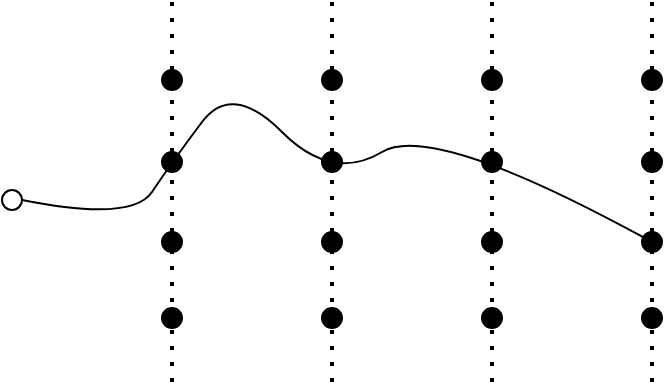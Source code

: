 <mxfile version="26.1.0">
  <diagram name="Page-1" id="QDjrbl9JWhf1gbIu36qh">
    <mxGraphModel dx="494" dy="200" grid="1" gridSize="10" guides="1" tooltips="1" connect="1" arrows="1" fold="1" page="1" pageScale="1" pageWidth="850" pageHeight="1100" math="0" shadow="0">
      <root>
        <mxCell id="0" />
        <mxCell id="1" parent="0" />
        <mxCell id="h15WSgAlARB5DA-Wum4t-1" value="" style="ellipse;whiteSpace=wrap;html=1;aspect=fixed;" vertex="1" parent="1">
          <mxGeometry x="155" y="334" width="10" height="10" as="geometry" />
        </mxCell>
        <mxCell id="h15WSgAlARB5DA-Wum4t-3" value="" style="endArrow=none;dashed=1;html=1;dashPattern=1 3;strokeWidth=2;rounded=0;" edge="1" parent="1" source="h15WSgAlARB5DA-Wum4t-14">
          <mxGeometry width="50" height="50" relative="1" as="geometry">
            <mxPoint x="240" y="430" as="sourcePoint" />
            <mxPoint x="240" y="240" as="targetPoint" />
          </mxGeometry>
        </mxCell>
        <mxCell id="h15WSgAlARB5DA-Wum4t-7" value="" style="ellipse;whiteSpace=wrap;html=1;aspect=fixed;fillColor=#000000;" vertex="1" parent="1">
          <mxGeometry x="235" y="393" width="10" height="10" as="geometry" />
        </mxCell>
        <mxCell id="h15WSgAlARB5DA-Wum4t-11" value="" style="endArrow=none;dashed=1;html=1;dashPattern=1 3;strokeWidth=2;rounded=0;" edge="1" parent="1" target="h15WSgAlARB5DA-Wum4t-10">
          <mxGeometry width="50" height="50" relative="1" as="geometry">
            <mxPoint x="240" y="430" as="sourcePoint" />
            <mxPoint x="240" y="220" as="targetPoint" />
          </mxGeometry>
        </mxCell>
        <mxCell id="h15WSgAlARB5DA-Wum4t-10" value="" style="ellipse;whiteSpace=wrap;html=1;aspect=fixed;fillColor=#000000;" vertex="1" parent="1">
          <mxGeometry x="235" y="355" width="10" height="10" as="geometry" />
        </mxCell>
        <mxCell id="h15WSgAlARB5DA-Wum4t-13" value="" style="endArrow=none;dashed=1;html=1;dashPattern=1 3;strokeWidth=2;rounded=0;" edge="1" parent="1" source="h15WSgAlARB5DA-Wum4t-10" target="h15WSgAlARB5DA-Wum4t-12">
          <mxGeometry width="50" height="50" relative="1" as="geometry">
            <mxPoint x="240" y="355" as="sourcePoint" />
            <mxPoint x="240" y="220" as="targetPoint" />
          </mxGeometry>
        </mxCell>
        <mxCell id="h15WSgAlARB5DA-Wum4t-12" value="" style="ellipse;whiteSpace=wrap;html=1;aspect=fixed;fillColor=#000000;" vertex="1" parent="1">
          <mxGeometry x="235" y="315" width="10" height="10" as="geometry" />
        </mxCell>
        <mxCell id="h15WSgAlARB5DA-Wum4t-15" value="" style="endArrow=none;dashed=1;html=1;dashPattern=1 3;strokeWidth=2;rounded=0;" edge="1" parent="1" source="h15WSgAlARB5DA-Wum4t-12" target="h15WSgAlARB5DA-Wum4t-14">
          <mxGeometry width="50" height="50" relative="1" as="geometry">
            <mxPoint x="240" y="315" as="sourcePoint" />
            <mxPoint x="240" y="220" as="targetPoint" />
          </mxGeometry>
        </mxCell>
        <mxCell id="h15WSgAlARB5DA-Wum4t-14" value="" style="ellipse;whiteSpace=wrap;html=1;aspect=fixed;fillColor=#000000;" vertex="1" parent="1">
          <mxGeometry x="235" y="274" width="10" height="10" as="geometry" />
        </mxCell>
        <mxCell id="h15WSgAlARB5DA-Wum4t-16" value="" style="endArrow=none;dashed=1;html=1;dashPattern=1 3;strokeWidth=2;rounded=0;" edge="1" parent="1" source="h15WSgAlARB5DA-Wum4t-23">
          <mxGeometry width="50" height="50" relative="1" as="geometry">
            <mxPoint x="320" y="430" as="sourcePoint" />
            <mxPoint x="320" y="240" as="targetPoint" />
          </mxGeometry>
        </mxCell>
        <mxCell id="h15WSgAlARB5DA-Wum4t-17" value="" style="ellipse;whiteSpace=wrap;html=1;aspect=fixed;fillColor=#000000;" vertex="1" parent="1">
          <mxGeometry x="315" y="393" width="10" height="10" as="geometry" />
        </mxCell>
        <mxCell id="h15WSgAlARB5DA-Wum4t-18" value="" style="endArrow=none;dashed=1;html=1;dashPattern=1 3;strokeWidth=2;rounded=0;" edge="1" parent="1" target="h15WSgAlARB5DA-Wum4t-19">
          <mxGeometry width="50" height="50" relative="1" as="geometry">
            <mxPoint x="320" y="430" as="sourcePoint" />
            <mxPoint x="320" y="220" as="targetPoint" />
          </mxGeometry>
        </mxCell>
        <mxCell id="h15WSgAlARB5DA-Wum4t-19" value="" style="ellipse;whiteSpace=wrap;html=1;aspect=fixed;fillColor=#000000;" vertex="1" parent="1">
          <mxGeometry x="315" y="355" width="10" height="10" as="geometry" />
        </mxCell>
        <mxCell id="h15WSgAlARB5DA-Wum4t-20" value="" style="endArrow=none;dashed=1;html=1;dashPattern=1 3;strokeWidth=2;rounded=0;" edge="1" parent="1" source="h15WSgAlARB5DA-Wum4t-19" target="h15WSgAlARB5DA-Wum4t-21">
          <mxGeometry width="50" height="50" relative="1" as="geometry">
            <mxPoint x="320" y="355" as="sourcePoint" />
            <mxPoint x="320" y="220" as="targetPoint" />
          </mxGeometry>
        </mxCell>
        <mxCell id="h15WSgAlARB5DA-Wum4t-21" value="" style="ellipse;whiteSpace=wrap;html=1;aspect=fixed;fillColor=#000000;" vertex="1" parent="1">
          <mxGeometry x="315" y="315" width="10" height="10" as="geometry" />
        </mxCell>
        <mxCell id="h15WSgAlARB5DA-Wum4t-22" value="" style="endArrow=none;dashed=1;html=1;dashPattern=1 3;strokeWidth=2;rounded=0;" edge="1" parent="1" source="h15WSgAlARB5DA-Wum4t-21" target="h15WSgAlARB5DA-Wum4t-23">
          <mxGeometry width="50" height="50" relative="1" as="geometry">
            <mxPoint x="320" y="315" as="sourcePoint" />
            <mxPoint x="320" y="220" as="targetPoint" />
          </mxGeometry>
        </mxCell>
        <mxCell id="h15WSgAlARB5DA-Wum4t-23" value="" style="ellipse;whiteSpace=wrap;html=1;aspect=fixed;fillColor=#000000;" vertex="1" parent="1">
          <mxGeometry x="315" y="274" width="10" height="10" as="geometry" />
        </mxCell>
        <mxCell id="h15WSgAlARB5DA-Wum4t-40" value="" style="endArrow=none;dashed=1;html=1;dashPattern=1 3;strokeWidth=2;rounded=0;" edge="1" parent="1" source="h15WSgAlARB5DA-Wum4t-47">
          <mxGeometry width="50" height="50" relative="1" as="geometry">
            <mxPoint x="400" y="430" as="sourcePoint" />
            <mxPoint x="400" y="240" as="targetPoint" />
          </mxGeometry>
        </mxCell>
        <mxCell id="h15WSgAlARB5DA-Wum4t-41" value="" style="ellipse;whiteSpace=wrap;html=1;aspect=fixed;fillColor=#000000;" vertex="1" parent="1">
          <mxGeometry x="395" y="393" width="10" height="10" as="geometry" />
        </mxCell>
        <mxCell id="h15WSgAlARB5DA-Wum4t-42" value="" style="endArrow=none;dashed=1;html=1;dashPattern=1 3;strokeWidth=2;rounded=0;" edge="1" parent="1" target="h15WSgAlARB5DA-Wum4t-43">
          <mxGeometry width="50" height="50" relative="1" as="geometry">
            <mxPoint x="400" y="430" as="sourcePoint" />
            <mxPoint x="400" y="220" as="targetPoint" />
          </mxGeometry>
        </mxCell>
        <mxCell id="h15WSgAlARB5DA-Wum4t-43" value="" style="ellipse;whiteSpace=wrap;html=1;aspect=fixed;fillColor=#000000;" vertex="1" parent="1">
          <mxGeometry x="395" y="355" width="10" height="10" as="geometry" />
        </mxCell>
        <mxCell id="h15WSgAlARB5DA-Wum4t-44" value="" style="endArrow=none;dashed=1;html=1;dashPattern=1 3;strokeWidth=2;rounded=0;" edge="1" parent="1" source="h15WSgAlARB5DA-Wum4t-43" target="h15WSgAlARB5DA-Wum4t-45">
          <mxGeometry width="50" height="50" relative="1" as="geometry">
            <mxPoint x="400" y="355" as="sourcePoint" />
            <mxPoint x="400" y="220" as="targetPoint" />
          </mxGeometry>
        </mxCell>
        <mxCell id="h15WSgAlARB5DA-Wum4t-45" value="" style="ellipse;whiteSpace=wrap;html=1;aspect=fixed;fillColor=#000000;" vertex="1" parent="1">
          <mxGeometry x="395" y="315" width="10" height="10" as="geometry" />
        </mxCell>
        <mxCell id="h15WSgAlARB5DA-Wum4t-46" value="" style="endArrow=none;dashed=1;html=1;dashPattern=1 3;strokeWidth=2;rounded=0;" edge="1" parent="1" source="h15WSgAlARB5DA-Wum4t-45" target="h15WSgAlARB5DA-Wum4t-47">
          <mxGeometry width="50" height="50" relative="1" as="geometry">
            <mxPoint x="400" y="315" as="sourcePoint" />
            <mxPoint x="400" y="220" as="targetPoint" />
          </mxGeometry>
        </mxCell>
        <mxCell id="h15WSgAlARB5DA-Wum4t-47" value="" style="ellipse;whiteSpace=wrap;html=1;aspect=fixed;fillColor=#000000;" vertex="1" parent="1">
          <mxGeometry x="395" y="274" width="10" height="10" as="geometry" />
        </mxCell>
        <mxCell id="h15WSgAlARB5DA-Wum4t-48" value="" style="endArrow=none;dashed=1;html=1;dashPattern=1 3;strokeWidth=2;rounded=0;" edge="1" parent="1" source="h15WSgAlARB5DA-Wum4t-55">
          <mxGeometry width="50" height="50" relative="1" as="geometry">
            <mxPoint x="480" y="430" as="sourcePoint" />
            <mxPoint x="480" y="240" as="targetPoint" />
          </mxGeometry>
        </mxCell>
        <mxCell id="h15WSgAlARB5DA-Wum4t-49" value="" style="ellipse;whiteSpace=wrap;html=1;aspect=fixed;fillColor=#000000;" vertex="1" parent="1">
          <mxGeometry x="475" y="393" width="10" height="10" as="geometry" />
        </mxCell>
        <mxCell id="h15WSgAlARB5DA-Wum4t-50" value="" style="endArrow=none;dashed=1;html=1;dashPattern=1 3;strokeWidth=2;rounded=0;" edge="1" parent="1" target="h15WSgAlARB5DA-Wum4t-51">
          <mxGeometry width="50" height="50" relative="1" as="geometry">
            <mxPoint x="480" y="430" as="sourcePoint" />
            <mxPoint x="480" y="220" as="targetPoint" />
          </mxGeometry>
        </mxCell>
        <mxCell id="h15WSgAlARB5DA-Wum4t-51" value="" style="ellipse;whiteSpace=wrap;html=1;aspect=fixed;fillColor=#000000;" vertex="1" parent="1">
          <mxGeometry x="475" y="355" width="10" height="10" as="geometry" />
        </mxCell>
        <mxCell id="h15WSgAlARB5DA-Wum4t-52" value="" style="endArrow=none;dashed=1;html=1;dashPattern=1 3;strokeWidth=2;rounded=0;" edge="1" parent="1" source="h15WSgAlARB5DA-Wum4t-51" target="h15WSgAlARB5DA-Wum4t-53">
          <mxGeometry width="50" height="50" relative="1" as="geometry">
            <mxPoint x="480" y="355" as="sourcePoint" />
            <mxPoint x="480" y="220" as="targetPoint" />
          </mxGeometry>
        </mxCell>
        <mxCell id="h15WSgAlARB5DA-Wum4t-53" value="" style="ellipse;whiteSpace=wrap;html=1;aspect=fixed;fillColor=#000000;" vertex="1" parent="1">
          <mxGeometry x="475" y="315" width="10" height="10" as="geometry" />
        </mxCell>
        <mxCell id="h15WSgAlARB5DA-Wum4t-54" value="" style="endArrow=none;dashed=1;html=1;dashPattern=1 3;strokeWidth=2;rounded=0;" edge="1" parent="1" source="h15WSgAlARB5DA-Wum4t-53" target="h15WSgAlARB5DA-Wum4t-55">
          <mxGeometry width="50" height="50" relative="1" as="geometry">
            <mxPoint x="480" y="315" as="sourcePoint" />
            <mxPoint x="480" y="220" as="targetPoint" />
          </mxGeometry>
        </mxCell>
        <mxCell id="h15WSgAlARB5DA-Wum4t-55" value="" style="ellipse;whiteSpace=wrap;html=1;aspect=fixed;fillColor=#000000;" vertex="1" parent="1">
          <mxGeometry x="475" y="274" width="10" height="10" as="geometry" />
        </mxCell>
        <mxCell id="h15WSgAlARB5DA-Wum4t-64" value="" style="curved=1;endArrow=none;html=1;rounded=0;startFill=0;exitX=1;exitY=0.5;exitDx=0;exitDy=0;" edge="1" parent="1" source="h15WSgAlARB5DA-Wum4t-1" target="h15WSgAlARB5DA-Wum4t-51">
          <mxGeometry width="50" height="50" relative="1" as="geometry">
            <mxPoint x="165" y="344" as="sourcePoint" />
            <mxPoint x="215" y="294" as="targetPoint" />
            <Array as="points">
              <mxPoint x="220" y="350" />
              <mxPoint x="240" y="320" />
              <mxPoint x="270" y="280" />
              <mxPoint x="320" y="330" />
              <mxPoint x="370" y="300" />
            </Array>
          </mxGeometry>
        </mxCell>
      </root>
    </mxGraphModel>
  </diagram>
</mxfile>
